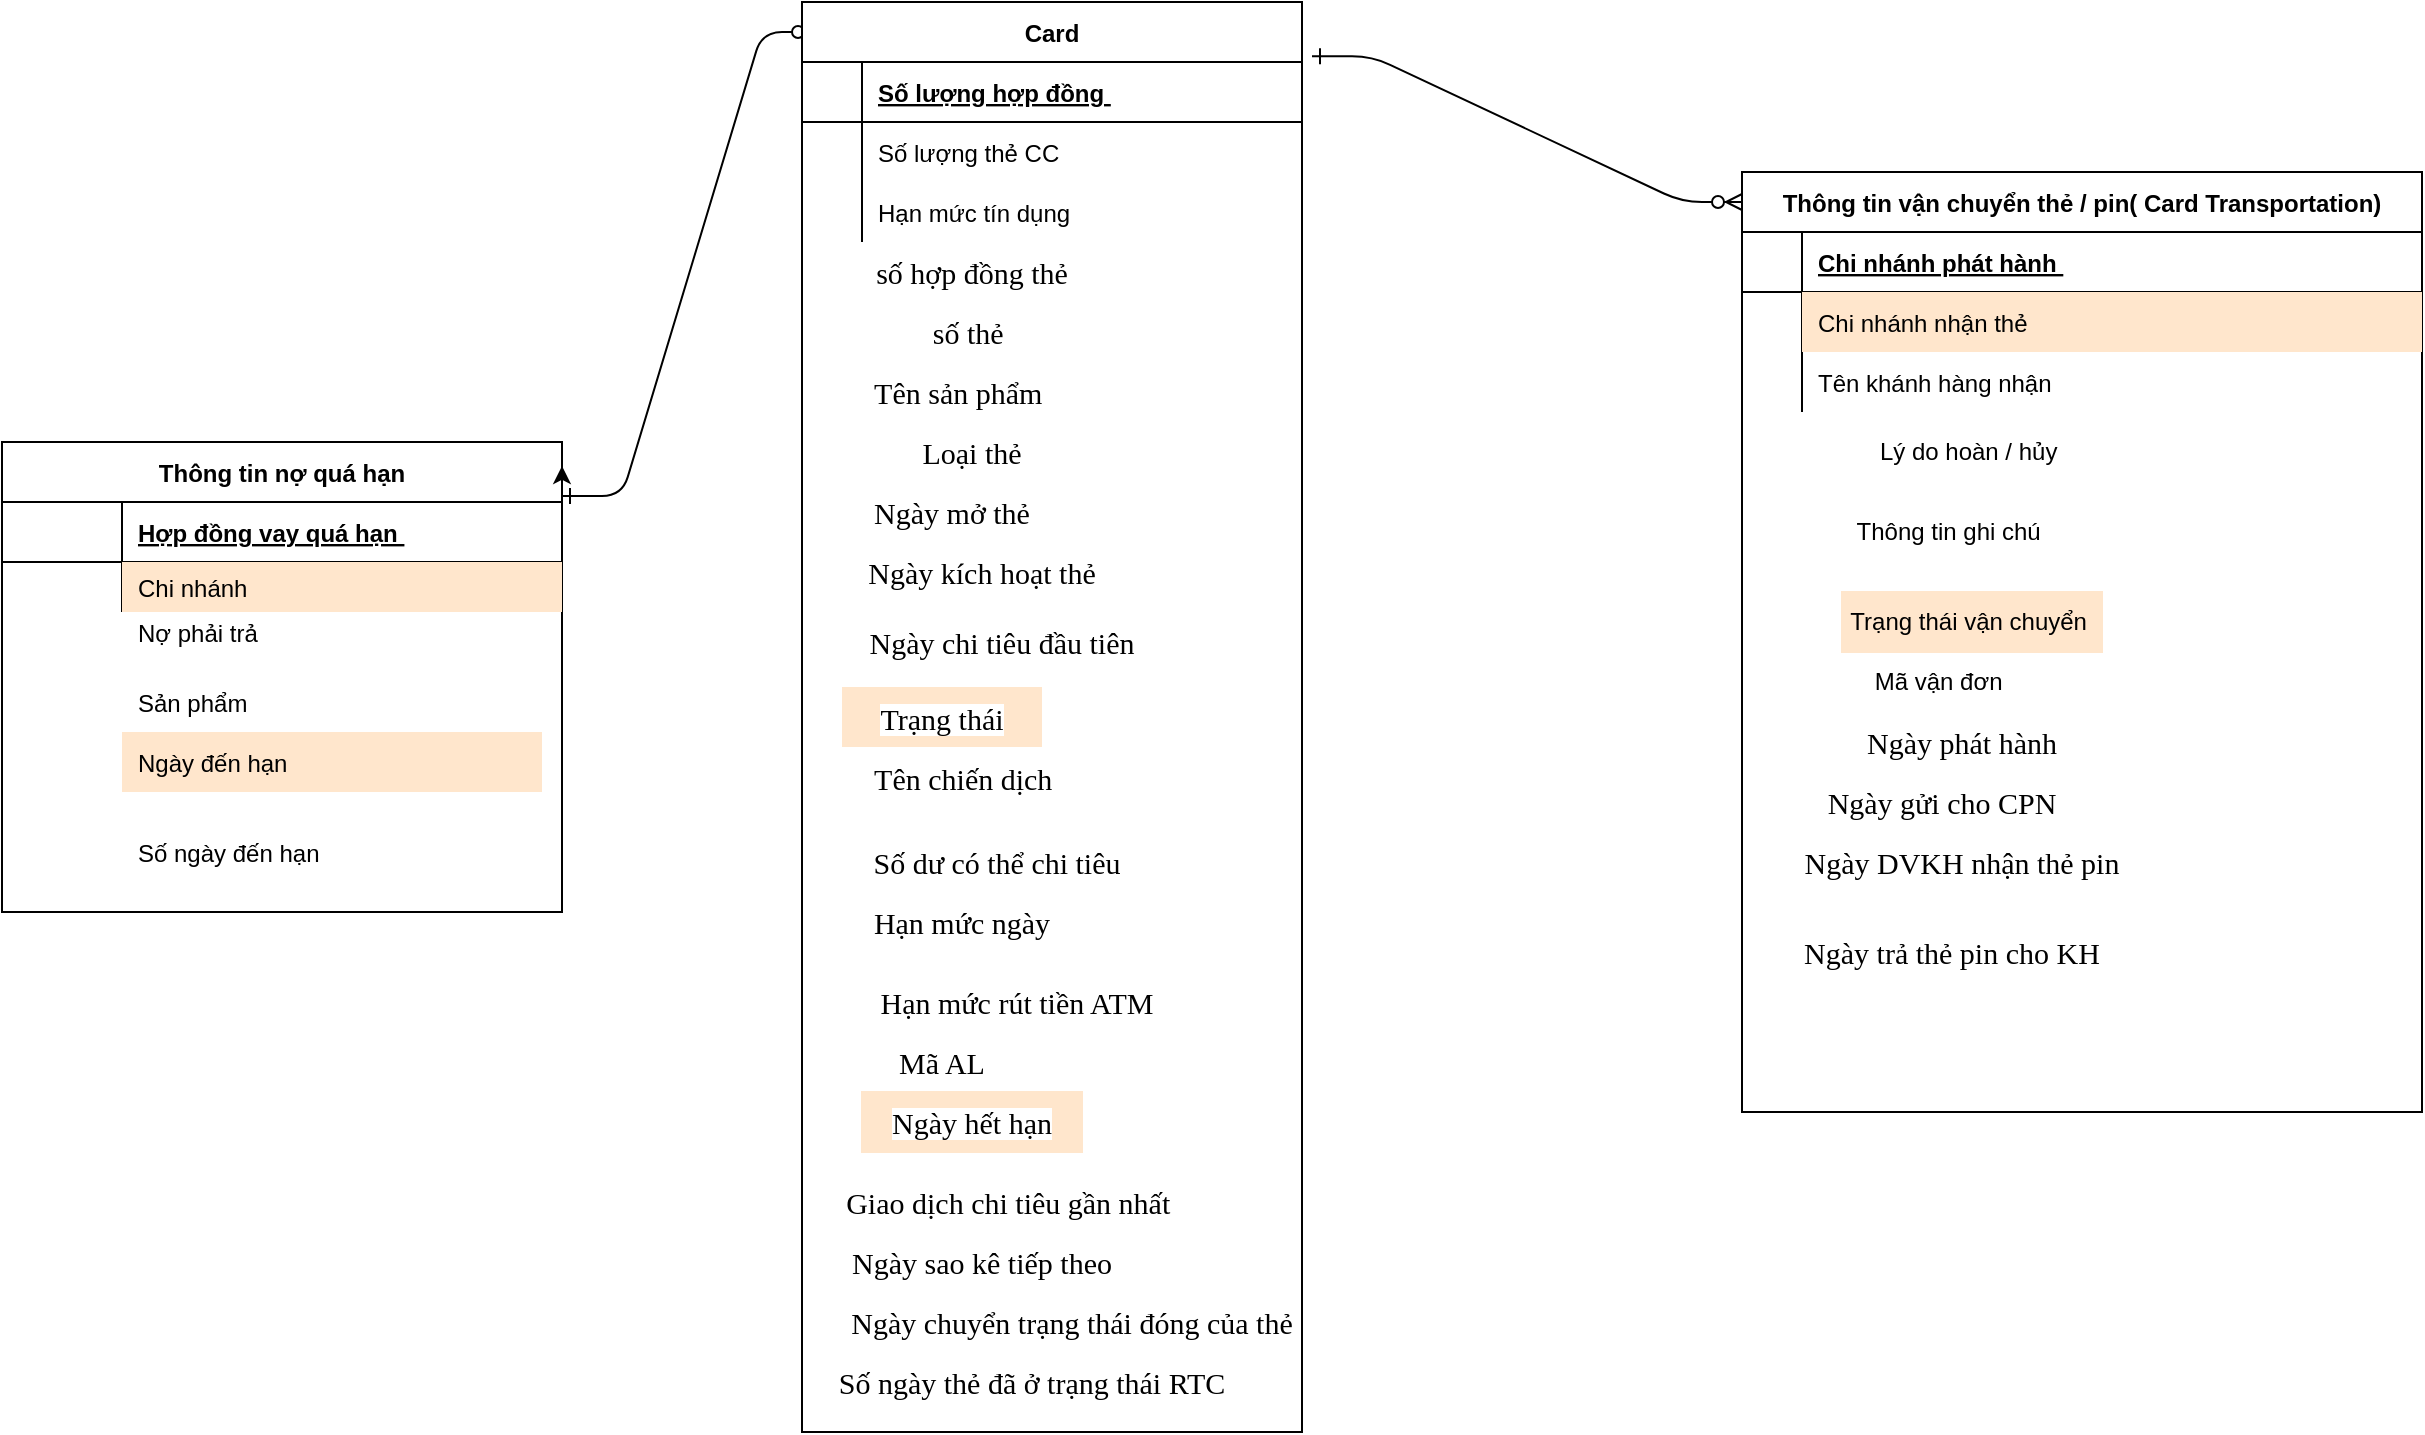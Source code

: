 <mxfile version="24.6.4" type="github">
  <diagram id="R2lEEEUBdFMjLlhIrx00" name="Page-1">
    <mxGraphModel dx="2284" dy="793" grid="1" gridSize="10" guides="1" tooltips="1" connect="1" arrows="1" fold="1" page="1" pageScale="1" pageWidth="850" pageHeight="1100" math="0" shadow="0" extFonts="Permanent Marker^https://fonts.googleapis.com/css?family=Permanent+Marker">
      <root>
        <mxCell id="0" />
        <mxCell id="1" parent="0" />
        <mxCell id="C-vyLk0tnHw3VtMMgP7b-1" value="" style="edgeStyle=entityRelationEdgeStyle;endArrow=ERzeroToMany;startArrow=ERone;endFill=1;startFill=0;exitX=1;exitY=0.115;exitDx=0;exitDy=0;exitPerimeter=0;" parent="1" source="C-vyLk0tnHw3VtMMgP7b-23" edge="1">
          <mxGeometry width="100" height="100" relative="1" as="geometry">
            <mxPoint x="70" y="370" as="sourcePoint" />
            <mxPoint x="190" y="90" as="targetPoint" />
          </mxGeometry>
        </mxCell>
        <mxCell id="C-vyLk0tnHw3VtMMgP7b-12" value="" style="edgeStyle=entityRelationEdgeStyle;endArrow=ERzeroToMany;startArrow=ERone;endFill=1;startFill=0;exitX=1.02;exitY=0.038;exitDx=0;exitDy=0;exitPerimeter=0;" parent="1" source="C-vyLk0tnHw3VtMMgP7b-2" edge="1">
          <mxGeometry width="100" height="100" relative="1" as="geometry">
            <mxPoint x="430" y="60" as="sourcePoint" />
            <mxPoint x="650" y="175" as="targetPoint" />
          </mxGeometry>
        </mxCell>
        <mxCell id="C-vyLk0tnHw3VtMMgP7b-2" value="Card" style="shape=table;startSize=30;container=1;collapsible=1;childLayout=tableLayout;fixedRows=1;rowLines=0;fontStyle=1;align=center;resizeLast=1;" parent="1" vertex="1">
          <mxGeometry x="180" y="75" width="250" height="715" as="geometry">
            <mxRectangle x="175" y="70" width="70" height="30" as="alternateBounds" />
          </mxGeometry>
        </mxCell>
        <mxCell id="C-vyLk0tnHw3VtMMgP7b-3" value="" style="shape=partialRectangle;collapsible=0;dropTarget=0;pointerEvents=0;fillColor=none;points=[[0,0.5],[1,0.5]];portConstraint=eastwest;top=0;left=0;right=0;bottom=1;" parent="C-vyLk0tnHw3VtMMgP7b-2" vertex="1">
          <mxGeometry y="30" width="250" height="30" as="geometry" />
        </mxCell>
        <mxCell id="C-vyLk0tnHw3VtMMgP7b-4" value="" style="shape=partialRectangle;overflow=hidden;connectable=0;fillColor=none;top=0;left=0;bottom=0;right=0;fontStyle=1;" parent="C-vyLk0tnHw3VtMMgP7b-3" vertex="1">
          <mxGeometry width="30" height="30" as="geometry">
            <mxRectangle width="30" height="30" as="alternateBounds" />
          </mxGeometry>
        </mxCell>
        <mxCell id="C-vyLk0tnHw3VtMMgP7b-5" value="Số lượng hợp đồng " style="shape=partialRectangle;overflow=hidden;connectable=0;fillColor=none;top=0;left=0;bottom=0;right=0;align=left;spacingLeft=6;fontStyle=5;" parent="C-vyLk0tnHw3VtMMgP7b-3" vertex="1">
          <mxGeometry x="30" width="220" height="30" as="geometry">
            <mxRectangle width="220" height="30" as="alternateBounds" />
          </mxGeometry>
        </mxCell>
        <mxCell id="C-vyLk0tnHw3VtMMgP7b-6" value="" style="shape=partialRectangle;collapsible=0;dropTarget=0;pointerEvents=0;fillColor=none;points=[[0,0.5],[1,0.5]];portConstraint=eastwest;top=0;left=0;right=0;bottom=0;" parent="C-vyLk0tnHw3VtMMgP7b-2" vertex="1">
          <mxGeometry y="60" width="250" height="30" as="geometry" />
        </mxCell>
        <mxCell id="C-vyLk0tnHw3VtMMgP7b-7" value="" style="shape=partialRectangle;overflow=hidden;connectable=0;fillColor=none;top=0;left=0;bottom=0;right=0;" parent="C-vyLk0tnHw3VtMMgP7b-6" vertex="1">
          <mxGeometry width="30" height="30" as="geometry">
            <mxRectangle width="30" height="30" as="alternateBounds" />
          </mxGeometry>
        </mxCell>
        <mxCell id="C-vyLk0tnHw3VtMMgP7b-8" value="Số lượng thẻ CC" style="shape=partialRectangle;overflow=hidden;connectable=0;fillColor=none;top=0;left=0;bottom=0;right=0;align=left;spacingLeft=6;" parent="C-vyLk0tnHw3VtMMgP7b-6" vertex="1">
          <mxGeometry x="30" width="220" height="30" as="geometry">
            <mxRectangle width="220" height="30" as="alternateBounds" />
          </mxGeometry>
        </mxCell>
        <mxCell id="C-vyLk0tnHw3VtMMgP7b-9" value="" style="shape=partialRectangle;collapsible=0;dropTarget=0;pointerEvents=0;fillColor=none;points=[[0,0.5],[1,0.5]];portConstraint=eastwest;top=0;left=0;right=0;bottom=0;" parent="C-vyLk0tnHw3VtMMgP7b-2" vertex="1">
          <mxGeometry y="90" width="250" height="30" as="geometry" />
        </mxCell>
        <mxCell id="C-vyLk0tnHw3VtMMgP7b-10" value="" style="shape=partialRectangle;overflow=hidden;connectable=0;fillColor=none;top=0;left=0;bottom=0;right=0;" parent="C-vyLk0tnHw3VtMMgP7b-9" vertex="1">
          <mxGeometry width="30" height="30" as="geometry">
            <mxRectangle width="30" height="30" as="alternateBounds" />
          </mxGeometry>
        </mxCell>
        <mxCell id="C-vyLk0tnHw3VtMMgP7b-11" value="Hạn mức tín dụng" style="shape=partialRectangle;overflow=hidden;connectable=0;fillColor=none;top=0;left=0;bottom=0;right=0;align=left;spacingLeft=6;" parent="C-vyLk0tnHw3VtMMgP7b-9" vertex="1">
          <mxGeometry x="30" width="220" height="30" as="geometry">
            <mxRectangle width="220" height="30" as="alternateBounds" />
          </mxGeometry>
        </mxCell>
        <mxCell id="C-vyLk0tnHw3VtMMgP7b-13" value="Thông tin vận chuyển thẻ / pin( Card Transportation)" style="shape=table;startSize=30;container=1;collapsible=1;childLayout=tableLayout;fixedRows=1;rowLines=0;fontStyle=1;align=center;resizeLast=1;" parent="1" vertex="1">
          <mxGeometry x="650" y="160" width="340" height="470" as="geometry" />
        </mxCell>
        <mxCell id="C-vyLk0tnHw3VtMMgP7b-14" value="" style="shape=partialRectangle;collapsible=0;dropTarget=0;pointerEvents=0;fillColor=none;points=[[0,0.5],[1,0.5]];portConstraint=eastwest;top=0;left=0;right=0;bottom=1;" parent="C-vyLk0tnHw3VtMMgP7b-13" vertex="1">
          <mxGeometry y="30" width="340" height="30" as="geometry" />
        </mxCell>
        <mxCell id="C-vyLk0tnHw3VtMMgP7b-15" value="" style="shape=partialRectangle;overflow=hidden;connectable=0;fillColor=none;top=0;left=0;bottom=0;right=0;fontStyle=1;" parent="C-vyLk0tnHw3VtMMgP7b-14" vertex="1">
          <mxGeometry width="30" height="30" as="geometry">
            <mxRectangle width="30" height="30" as="alternateBounds" />
          </mxGeometry>
        </mxCell>
        <mxCell id="C-vyLk0tnHw3VtMMgP7b-16" value="Chi nhánh phát hành " style="shape=partialRectangle;overflow=hidden;connectable=0;fillColor=none;top=0;left=0;bottom=0;right=0;align=left;spacingLeft=6;fontStyle=5;" parent="C-vyLk0tnHw3VtMMgP7b-14" vertex="1">
          <mxGeometry x="30" width="310" height="30" as="geometry">
            <mxRectangle width="310" height="30" as="alternateBounds" />
          </mxGeometry>
        </mxCell>
        <mxCell id="C-vyLk0tnHw3VtMMgP7b-17" value="" style="shape=partialRectangle;collapsible=0;dropTarget=0;pointerEvents=0;fillColor=none;points=[[0,0.5],[1,0.5]];portConstraint=eastwest;top=0;left=0;right=0;bottom=0;" parent="C-vyLk0tnHw3VtMMgP7b-13" vertex="1">
          <mxGeometry y="60" width="340" height="30" as="geometry" />
        </mxCell>
        <mxCell id="C-vyLk0tnHw3VtMMgP7b-18" value="" style="shape=partialRectangle;overflow=hidden;connectable=0;fillColor=none;top=0;left=0;bottom=0;right=0;" parent="C-vyLk0tnHw3VtMMgP7b-17" vertex="1">
          <mxGeometry width="30" height="30" as="geometry">
            <mxRectangle width="30" height="30" as="alternateBounds" />
          </mxGeometry>
        </mxCell>
        <mxCell id="C-vyLk0tnHw3VtMMgP7b-19" value="Chi nhánh nhận thẻ " style="shape=partialRectangle;overflow=hidden;connectable=0;fillColor=#FFE6CC;top=0;left=0;bottom=0;right=0;align=left;spacingLeft=6;" parent="C-vyLk0tnHw3VtMMgP7b-17" vertex="1">
          <mxGeometry x="30" width="310" height="30" as="geometry">
            <mxRectangle width="310" height="30" as="alternateBounds" />
          </mxGeometry>
        </mxCell>
        <mxCell id="C-vyLk0tnHw3VtMMgP7b-20" value="" style="shape=partialRectangle;collapsible=0;dropTarget=0;pointerEvents=0;fillColor=none;points=[[0,0.5],[1,0.5]];portConstraint=eastwest;top=0;left=0;right=0;bottom=0;" parent="C-vyLk0tnHw3VtMMgP7b-13" vertex="1">
          <mxGeometry y="90" width="340" height="30" as="geometry" />
        </mxCell>
        <mxCell id="C-vyLk0tnHw3VtMMgP7b-21" value="" style="shape=partialRectangle;overflow=hidden;connectable=0;fillColor=none;top=0;left=0;bottom=0;right=0;" parent="C-vyLk0tnHw3VtMMgP7b-20" vertex="1">
          <mxGeometry width="30" height="30" as="geometry">
            <mxRectangle width="30" height="30" as="alternateBounds" />
          </mxGeometry>
        </mxCell>
        <mxCell id="C-vyLk0tnHw3VtMMgP7b-22" value="Tên khánh hàng nhận " style="shape=partialRectangle;overflow=hidden;connectable=0;fillColor=none;top=0;left=0;bottom=0;right=0;align=left;spacingLeft=6;" parent="C-vyLk0tnHw3VtMMgP7b-20" vertex="1">
          <mxGeometry x="30" width="310" height="30" as="geometry">
            <mxRectangle width="310" height="30" as="alternateBounds" />
          </mxGeometry>
        </mxCell>
        <mxCell id="C-vyLk0tnHw3VtMMgP7b-23" value="Thông tin nợ quá hạn" style="shape=table;startSize=30;container=1;collapsible=1;childLayout=tableLayout;fixedRows=1;rowLines=0;fontStyle=1;align=center;resizeLast=1;" parent="1" vertex="1">
          <mxGeometry x="-220" y="295" width="280" height="235" as="geometry">
            <mxRectangle x="-230" y="285" width="160" height="30" as="alternateBounds" />
          </mxGeometry>
        </mxCell>
        <mxCell id="C-vyLk0tnHw3VtMMgP7b-24" value="" style="shape=partialRectangle;collapsible=0;dropTarget=0;pointerEvents=0;fillColor=none;points=[[0,0.5],[1,0.5]];portConstraint=eastwest;top=0;left=0;right=0;bottom=1;" parent="C-vyLk0tnHw3VtMMgP7b-23" vertex="1">
          <mxGeometry y="30" width="280" height="30" as="geometry" />
        </mxCell>
        <mxCell id="C-vyLk0tnHw3VtMMgP7b-25" value="" style="shape=partialRectangle;overflow=hidden;connectable=0;fillColor=none;top=0;left=0;bottom=0;right=0;fontStyle=1;" parent="C-vyLk0tnHw3VtMMgP7b-24" vertex="1">
          <mxGeometry width="60" height="30" as="geometry">
            <mxRectangle width="60" height="30" as="alternateBounds" />
          </mxGeometry>
        </mxCell>
        <mxCell id="C-vyLk0tnHw3VtMMgP7b-26" value="Hợp đồng vay quá hạn " style="shape=partialRectangle;overflow=hidden;connectable=0;fillColor=none;top=0;left=0;bottom=0;right=0;align=left;spacingLeft=6;fontStyle=5;" parent="C-vyLk0tnHw3VtMMgP7b-24" vertex="1">
          <mxGeometry x="60" width="220" height="30" as="geometry">
            <mxRectangle width="220" height="30" as="alternateBounds" />
          </mxGeometry>
        </mxCell>
        <mxCell id="C-vyLk0tnHw3VtMMgP7b-27" value="" style="shape=partialRectangle;collapsible=0;dropTarget=0;pointerEvents=0;fillColor=none;points=[[0,0.5],[1,0.5]];portConstraint=eastwest;top=0;left=0;right=0;bottom=0;" parent="C-vyLk0tnHw3VtMMgP7b-23" vertex="1">
          <mxGeometry y="60" width="280" height="25" as="geometry" />
        </mxCell>
        <mxCell id="C-vyLk0tnHw3VtMMgP7b-28" value="" style="shape=partialRectangle;overflow=hidden;connectable=0;fillColor=none;top=0;left=0;bottom=0;right=0;" parent="C-vyLk0tnHw3VtMMgP7b-27" vertex="1">
          <mxGeometry width="60" height="25" as="geometry">
            <mxRectangle width="60" height="25" as="alternateBounds" />
          </mxGeometry>
        </mxCell>
        <mxCell id="C-vyLk0tnHw3VtMMgP7b-29" value="Chi nhánh" style="shape=partialRectangle;overflow=hidden;connectable=0;fillColor=#FFE6CC;top=0;left=0;bottom=0;right=0;align=left;spacingLeft=6;" parent="C-vyLk0tnHw3VtMMgP7b-27" vertex="1">
          <mxGeometry x="60" width="220" height="25" as="geometry">
            <mxRectangle width="220" height="25" as="alternateBounds" />
          </mxGeometry>
        </mxCell>
        <mxCell id="YipccRi8yrKlLEb8kuDl-51" style="edgeStyle=orthogonalEdgeStyle;rounded=0;orthogonalLoop=1;jettySize=auto;html=1;exitX=1;exitY=0.5;exitDx=0;exitDy=0;entryX=1;entryY=0.051;entryDx=0;entryDy=0;entryPerimeter=0;" edge="1" parent="C-vyLk0tnHw3VtMMgP7b-23" source="C-vyLk0tnHw3VtMMgP7b-24" target="C-vyLk0tnHw3VtMMgP7b-23">
          <mxGeometry relative="1" as="geometry" />
        </mxCell>
        <mxCell id="YipccRi8yrKlLEb8kuDl-8" value="" style="shape=partialRectangle;collapsible=0;dropTarget=0;pointerEvents=0;fillColor=none;points=[[0,0.5],[1,0.5]];portConstraint=eastwest;top=0;left=0;right=0;bottom=0;" vertex="1" parent="1">
          <mxGeometry x="-190" y="410" width="250" height="30" as="geometry" />
        </mxCell>
        <mxCell id="YipccRi8yrKlLEb8kuDl-9" value="" style="shape=partialRectangle;overflow=hidden;connectable=0;fillColor=none;top=0;left=0;bottom=0;right=0;" vertex="1" parent="YipccRi8yrKlLEb8kuDl-8">
          <mxGeometry width="30" height="30" as="geometry">
            <mxRectangle width="30" height="30" as="alternateBounds" />
          </mxGeometry>
        </mxCell>
        <mxCell id="YipccRi8yrKlLEb8kuDl-10" value="Sản phẩm " style="shape=partialRectangle;overflow=hidden;connectable=0;fillColor=none;top=0;left=0;bottom=0;right=0;align=left;spacingLeft=6;" vertex="1" parent="YipccRi8yrKlLEb8kuDl-8">
          <mxGeometry x="30" width="220" height="30" as="geometry">
            <mxRectangle width="220" height="30" as="alternateBounds" />
          </mxGeometry>
        </mxCell>
        <mxCell id="YipccRi8yrKlLEb8kuDl-21" value="Nợ phải trả " style="shape=partialRectangle;overflow=hidden;connectable=0;fillColor=none;top=0;left=0;bottom=0;right=0;align=left;spacingLeft=6;" vertex="1" parent="1">
          <mxGeometry x="-160" y="375" width="220" height="30" as="geometry">
            <mxRectangle width="220" height="30" as="alternateBounds" />
          </mxGeometry>
        </mxCell>
        <mxCell id="YipccRi8yrKlLEb8kuDl-22" value="Ngày đến hạn" style="shape=partialRectangle;overflow=hidden;connectable=0;fillColor=#FFE6CC;top=0;left=0;bottom=0;right=0;align=left;spacingLeft=6;strokeColor=#FFE6CC;" vertex="1" parent="1">
          <mxGeometry x="-160" y="440" width="210" height="30" as="geometry">
            <mxRectangle width="220" height="30" as="alternateBounds" />
          </mxGeometry>
        </mxCell>
        <mxCell id="YipccRi8yrKlLEb8kuDl-23" value="Số ngày đến hạn " style="shape=partialRectangle;overflow=hidden;connectable=0;fillColor=none;top=0;left=0;bottom=0;right=0;align=left;spacingLeft=6;direction=south;" vertex="1" parent="1">
          <mxGeometry x="-160" y="470" width="185" height="60" as="geometry">
            <mxRectangle width="220" height="30" as="alternateBounds" />
          </mxGeometry>
        </mxCell>
        <mxCell id="YipccRi8yrKlLEb8kuDl-24" value="&lt;span style=&quot;font-family: docs-Calibri; font-size: 15px; text-align: left; white-space-collapse: preserve; background-color: rgb(255, 255, 255);&quot;&gt;số hợp đồng thẻ&lt;/span&gt;" style="text;html=1;align=center;verticalAlign=middle;whiteSpace=wrap;rounded=0;" vertex="1" parent="1">
          <mxGeometry x="180" y="195" width="170" height="30" as="geometry" />
        </mxCell>
        <mxCell id="YipccRi8yrKlLEb8kuDl-25" value="&lt;span style=&quot;font-family: docs-Calibri; font-size: 15px; text-align: left; white-space-collapse: preserve; background-color: rgb(255, 255, 255);&quot;&gt;số thẻ &lt;/span&gt;" style="text;html=1;align=center;verticalAlign=middle;whiteSpace=wrap;rounded=0;" vertex="1" parent="1">
          <mxGeometry x="180" y="225" width="170" height="30" as="geometry" />
        </mxCell>
        <mxCell id="YipccRi8yrKlLEb8kuDl-26" value="&lt;span style=&quot;font-family: docs-Calibri; font-size: 15px; text-align: left; white-space-collapse: preserve; background-color: rgb(255, 255, 255);&quot;&gt;Tên sản phẩm &lt;/span&gt;" style="text;html=1;align=center;verticalAlign=middle;whiteSpace=wrap;rounded=0;" vertex="1" parent="1">
          <mxGeometry x="210" y="255" width="100" height="30" as="geometry" />
        </mxCell>
        <mxCell id="YipccRi8yrKlLEb8kuDl-27" value="&lt;span style=&quot;font-family: docs-Calibri; font-size: 15px; text-align: left; white-space-collapse: preserve; background-color: rgb(255, 255, 255);&quot;&gt;Loại thẻ&lt;/span&gt;" style="text;html=1;align=center;verticalAlign=middle;whiteSpace=wrap;rounded=0;" vertex="1" parent="1">
          <mxGeometry x="205" y="285" width="120" height="30" as="geometry" />
        </mxCell>
        <mxCell id="YipccRi8yrKlLEb8kuDl-28" value="&lt;span style=&quot;font-family: docs-Calibri; font-size: 15px; text-align: left; white-space-collapse: preserve; background-color: rgb(255, 255, 255);&quot;&gt;Ngày mở thẻ&lt;/span&gt;" style="text;html=1;align=center;verticalAlign=middle;whiteSpace=wrap;rounded=0;" vertex="1" parent="1">
          <mxGeometry x="205" y="315" width="100" height="30" as="geometry" />
        </mxCell>
        <mxCell id="YipccRi8yrKlLEb8kuDl-29" value="&lt;span style=&quot;font-family: docs-Calibri; font-size: 15px; text-align: left; white-space-collapse: preserve; background-color: rgb(255, 255, 255);&quot;&gt;Ngày kích hoạt thẻ&lt;/span&gt;" style="text;html=1;align=center;verticalAlign=middle;whiteSpace=wrap;rounded=0;" vertex="1" parent="1">
          <mxGeometry x="210" y="345" width="120" height="30" as="geometry" />
        </mxCell>
        <mxCell id="YipccRi8yrKlLEb8kuDl-30" value="&lt;span style=&quot;font-family: docs-Calibri; font-size: 15px; text-align: left; white-space-collapse: preserve; background-color: rgb(255, 255, 255);&quot;&gt;Ngày chi tiêu đầu tiên&lt;/span&gt;" style="text;html=1;align=center;verticalAlign=middle;whiteSpace=wrap;rounded=0;" vertex="1" parent="1">
          <mxGeometry x="210" y="380" width="140" height="30" as="geometry" />
        </mxCell>
        <mxCell id="YipccRi8yrKlLEb8kuDl-31" value="&lt;span style=&quot;font-family: docs-Calibri; font-size: 15px; text-align: left; white-space-collapse: preserve; background-color: rgb(255, 255, 255);&quot;&gt;Trạng thái&lt;/span&gt;" style="text;html=1;align=center;verticalAlign=middle;whiteSpace=wrap;rounded=0;fillColor=#FFE6CC;" vertex="1" parent="1">
          <mxGeometry x="200" y="417.5" width="100" height="30" as="geometry" />
        </mxCell>
        <mxCell id="YipccRi8yrKlLEb8kuDl-32" value="&lt;span style=&quot;font-family: docs-Calibri; font-size: 15px; text-align: left; white-space-collapse: preserve; background-color: rgb(255, 255, 255);&quot;&gt;Tên chiến dịch &lt;/span&gt;" style="text;html=1;align=center;verticalAlign=middle;whiteSpace=wrap;rounded=0;" vertex="1" parent="1">
          <mxGeometry x="210" y="447.5" width="105" height="30" as="geometry" />
        </mxCell>
        <mxCell id="YipccRi8yrKlLEb8kuDl-33" value="&lt;span style=&quot;font-family: docs-Calibri; font-size: 15px; text-align: left; white-space-collapse: preserve; background-color: rgb(255, 255, 255);&quot;&gt;Số dư có thể chi tiêu&lt;/span&gt;" style="text;html=1;align=center;verticalAlign=middle;whiteSpace=wrap;rounded=0;" vertex="1" parent="1">
          <mxGeometry x="210" y="490" width="135" height="30" as="geometry" />
        </mxCell>
        <mxCell id="YipccRi8yrKlLEb8kuDl-34" value="&lt;span style=&quot;font-family: docs-Calibri; font-size: 15px; text-align: left; white-space-collapse: preserve; background-color: rgb(255, 255, 255);&quot;&gt;Hạn mức ngày&lt;/span&gt;" style="text;html=1;align=center;verticalAlign=middle;whiteSpace=wrap;rounded=0;" vertex="1" parent="1">
          <mxGeometry x="210" y="520" width="100" height="30" as="geometry" />
        </mxCell>
        <mxCell id="YipccRi8yrKlLEb8kuDl-35" value="&lt;span style=&quot;font-family: docs-Calibri; font-size: 15px; text-align: left; white-space-collapse: preserve; background-color: rgb(255, 255, 255);&quot;&gt;Hạn mức rút tiền ATM&lt;/span&gt;" style="text;html=1;align=center;verticalAlign=middle;whiteSpace=wrap;rounded=0;" vertex="1" parent="1">
          <mxGeometry x="215" y="560" width="145" height="30" as="geometry" />
        </mxCell>
        <mxCell id="YipccRi8yrKlLEb8kuDl-36" value="&lt;span style=&quot;font-family: docs-Calibri; font-size: 15px; text-align: left; white-space-collapse: preserve; background-color: rgb(255, 255, 255);&quot;&gt;Mã AL&lt;/span&gt;" style="text;html=1;align=center;verticalAlign=middle;whiteSpace=wrap;rounded=0;" vertex="1" parent="1">
          <mxGeometry x="220" y="590" width="60" height="30" as="geometry" />
        </mxCell>
        <mxCell id="YipccRi8yrKlLEb8kuDl-37" value="&lt;span style=&quot;font-family: docs-Calibri; font-size: 15px; text-align: left; white-space-collapse: preserve; background-color: rgb(255, 255, 255);&quot;&gt;Ngày hết hạn&lt;/span&gt;" style="text;html=1;align=center;verticalAlign=middle;whiteSpace=wrap;rounded=0;strokeColor=#FFE6CC;fillColor=#FFE6CC;" vertex="1" parent="1">
          <mxGeometry x="210" y="620" width="110" height="30" as="geometry" />
        </mxCell>
        <mxCell id="YipccRi8yrKlLEb8kuDl-38" value="&lt;span style=&quot;font-family: docs-Calibri; font-size: 15px; text-align: left; white-space-collapse: preserve; background-color: rgb(255, 255, 255);&quot;&gt;Giao dịch chi tiêu gần nhất &lt;/span&gt;" style="text;html=1;align=center;verticalAlign=middle;whiteSpace=wrap;rounded=0;" vertex="1" parent="1">
          <mxGeometry x="200" y="660" width="170" height="30" as="geometry" />
        </mxCell>
        <mxCell id="YipccRi8yrKlLEb8kuDl-39" value="&lt;span style=&quot;font-family: docs-Calibri; font-size: 15px; text-align: left; white-space-collapse: preserve; background-color: rgb(255, 255, 255);&quot;&gt;Ngày sao kê tiếp theo&lt;/span&gt;" style="text;html=1;align=center;verticalAlign=middle;whiteSpace=wrap;rounded=0;" vertex="1" parent="1">
          <mxGeometry x="195" y="690" width="150" height="30" as="geometry" />
        </mxCell>
        <mxCell id="YipccRi8yrKlLEb8kuDl-40" value="&lt;span style=&quot;font-family: docs-Calibri; font-size: 15px; text-align: left; white-space-collapse: preserve; background-color: rgb(255, 255, 255);&quot;&gt;Ngày chuyển trạng thái đóng của thẻ&lt;/span&gt;" style="text;html=1;align=center;verticalAlign=middle;whiteSpace=wrap;rounded=0;" vertex="1" parent="1">
          <mxGeometry x="200" y="720" width="230" height="30" as="geometry" />
        </mxCell>
        <mxCell id="YipccRi8yrKlLEb8kuDl-41" value="&lt;span style=&quot;font-family: docs-Calibri; font-size: 15px; text-align: left; white-space-collapse: preserve; background-color: rgb(255, 255, 255);&quot;&gt;Số ngày thẻ đã ở trạng thái RTC&lt;/span&gt;" style="text;html=1;align=center;verticalAlign=middle;whiteSpace=wrap;rounded=0;" vertex="1" parent="1">
          <mxGeometry x="190" y="750" width="210" height="30" as="geometry" />
        </mxCell>
        <mxCell id="YipccRi8yrKlLEb8kuDl-42" value="Lý do hoàn / hủy&amp;nbsp;" style="text;html=1;align=center;verticalAlign=middle;whiteSpace=wrap;rounded=0;" vertex="1" parent="1">
          <mxGeometry x="690" y="285" width="150" height="30" as="geometry" />
        </mxCell>
        <mxCell id="YipccRi8yrKlLEb8kuDl-43" value="Thông tin ghi chú&amp;nbsp;" style="text;html=1;align=center;verticalAlign=middle;whiteSpace=wrap;rounded=0;" vertex="1" parent="1">
          <mxGeometry x="680" y="325" width="150" height="30" as="geometry" />
        </mxCell>
        <mxCell id="YipccRi8yrKlLEb8kuDl-44" value="Trạng thái vận chuyển&amp;nbsp;" style="text;html=1;align=center;verticalAlign=middle;whiteSpace=wrap;rounded=0;strokeColor=#FFE6CC;fillColor=#FFE6CC;" vertex="1" parent="1">
          <mxGeometry x="700" y="370" width="130" height="30" as="geometry" />
        </mxCell>
        <mxCell id="YipccRi8yrKlLEb8kuDl-45" value="Mã vận đơn&amp;nbsp;" style="text;html=1;align=center;verticalAlign=middle;whiteSpace=wrap;rounded=0;" vertex="1" parent="1">
          <mxGeometry x="690" y="400" width="120" height="30" as="geometry" />
        </mxCell>
        <mxCell id="YipccRi8yrKlLEb8kuDl-46" value="&lt;span style=&quot;font-family: docs-Calibri; font-size: 15px; text-align: left; white-space-collapse: preserve; background-color: rgb(255, 255, 255);&quot;&gt;Ngày phát hành&lt;/span&gt;" style="text;html=1;align=center;verticalAlign=middle;whiteSpace=wrap;rounded=0;" vertex="1" parent="1">
          <mxGeometry x="690" y="430" width="140" height="30" as="geometry" />
        </mxCell>
        <mxCell id="YipccRi8yrKlLEb8kuDl-47" value="&lt;span style=&quot;font-family: docs-Calibri; font-size: 15px; text-align: left; white-space-collapse: preserve; background-color: rgb(255, 255, 255);&quot;&gt;Ngày gửi cho CPN&lt;/span&gt;" style="text;html=1;align=center;verticalAlign=middle;whiteSpace=wrap;rounded=0;" vertex="1" parent="1">
          <mxGeometry x="690" y="460" width="120" height="30" as="geometry" />
        </mxCell>
        <mxCell id="YipccRi8yrKlLEb8kuDl-48" value="&lt;span style=&quot;font-family: docs-Calibri; font-size: 15px; text-align: left; white-space-collapse: preserve; background-color: rgb(255, 255, 255);&quot;&gt;Ngày DVKH nhận thẻ pin&lt;/span&gt;" style="text;html=1;align=center;verticalAlign=middle;whiteSpace=wrap;rounded=0;" vertex="1" parent="1">
          <mxGeometry x="670" y="495" width="180" height="20" as="geometry" />
        </mxCell>
        <mxCell id="YipccRi8yrKlLEb8kuDl-49" value="&lt;span style=&quot;font-family: docs-Calibri; font-size: 15px; text-align: left; white-space-collapse: preserve; background-color: rgb(255, 255, 255);&quot;&gt;Ngày trả thẻ pin cho KH&lt;/span&gt;" style="text;html=1;align=center;verticalAlign=middle;whiteSpace=wrap;rounded=0;" vertex="1" parent="1">
          <mxGeometry x="680" y="535" width="150" height="30" as="geometry" />
        </mxCell>
      </root>
    </mxGraphModel>
  </diagram>
</mxfile>
